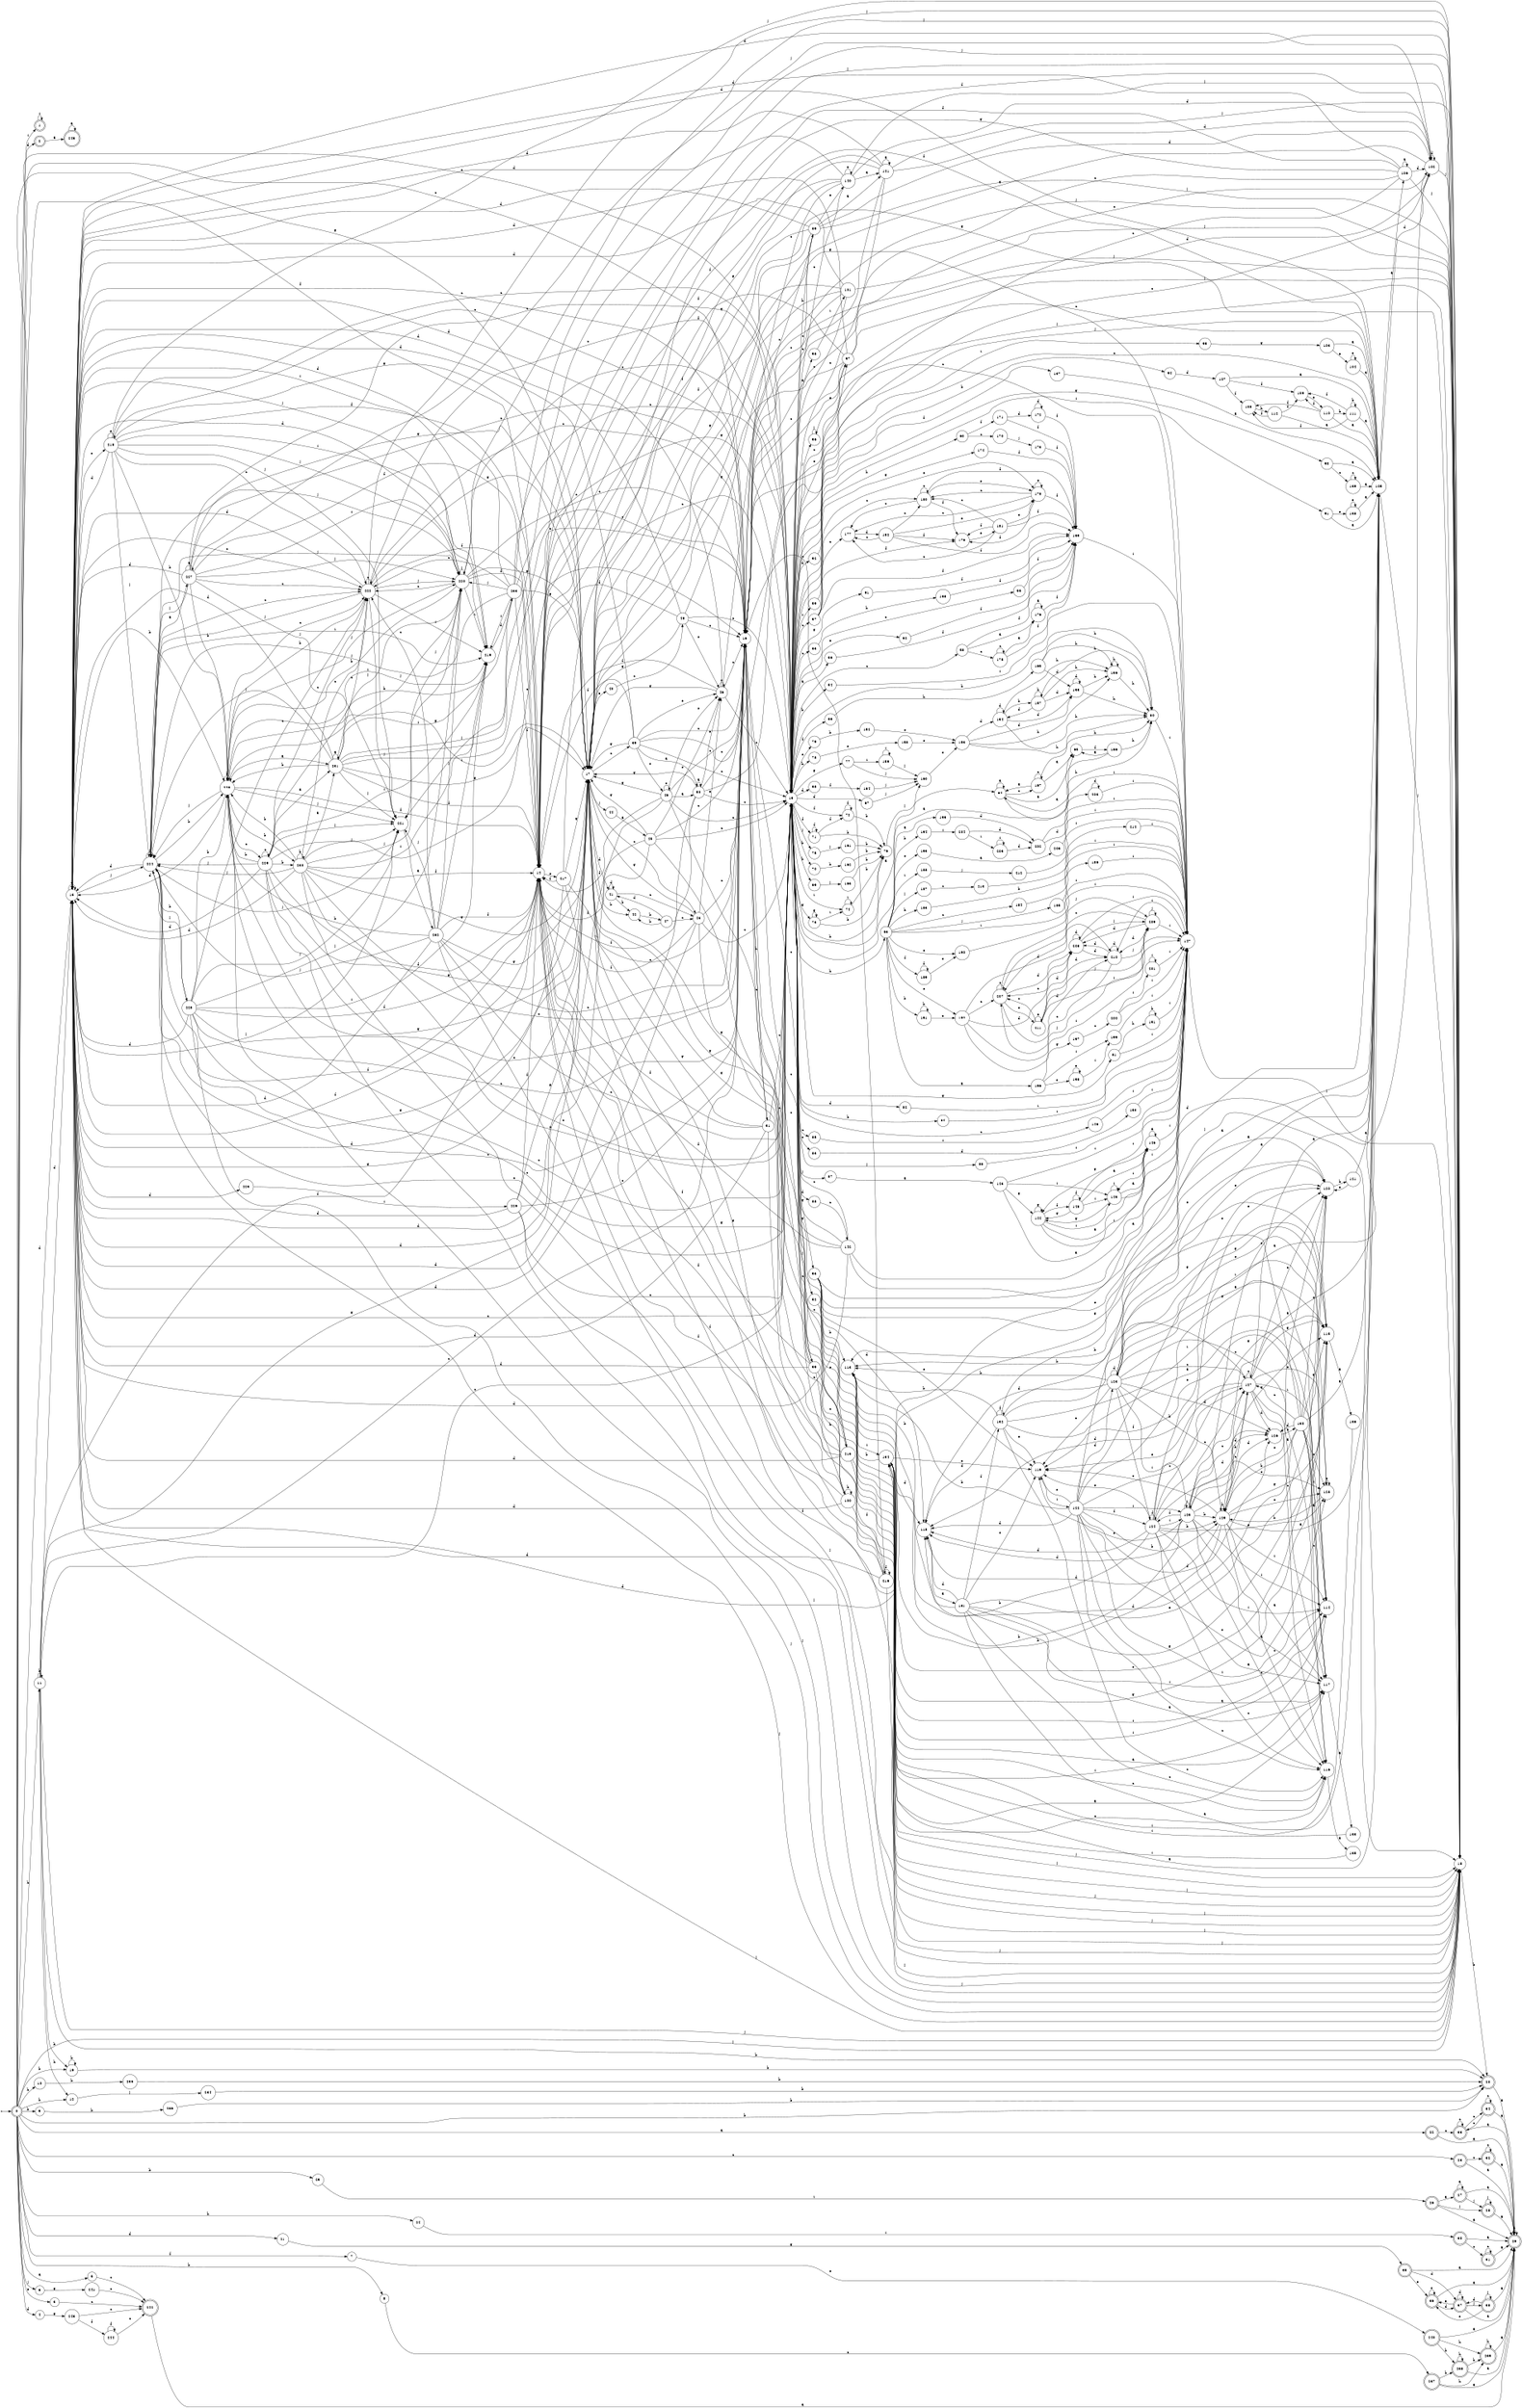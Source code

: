 digraph finite_state_machine {
rankdir=LR;
size="20,20";
node [shape = point]; "dummy0"
node [shape = doublecircle]; "0";"dummy0" -> "0";
node [shape = doublecircle]; "1";node [shape = doublecircle]; "2";node [shape = circle]; "3";
node [shape = circle]; "4";
node [shape = circle]; "5";
node [shape = circle]; "6";
node [shape = circle]; "7";
node [shape = circle]; "8";
node [shape = circle]; "9";
node [shape = circle]; "10";
node [shape = circle]; "11";
node [shape = circle]; "12";
node [shape = circle]; "13";
node [shape = circle]; "14";
node [shape = circle]; "15";
node [shape = circle]; "16";
node [shape = circle]; "17";
node [shape = circle]; "18";
node [shape = circle]; "19";
node [shape = doublecircle]; "20";node [shape = circle]; "21";
node [shape = doublecircle]; "22";node [shape = doublecircle]; "23";node [shape = circle]; "24";
node [shape = circle]; "25";
node [shape = doublecircle]; "26";node [shape = doublecircle]; "27";node [shape = doublecircle]; "28";node [shape = doublecircle]; "29";node [shape = doublecircle]; "30";node [shape = doublecircle]; "31";node [shape = doublecircle]; "32";node [shape = doublecircle]; "33";node [shape = doublecircle]; "34";node [shape = doublecircle]; "35";node [shape = doublecircle]; "36";node [shape = doublecircle]; "37";node [shape = doublecircle]; "38";node [shape = circle]; "39";
node [shape = circle]; "40";
node [shape = circle]; "41";
node [shape = circle]; "42";
node [shape = circle]; "43";
node [shape = circle]; "44";
node [shape = circle]; "45";
node [shape = circle]; "46";
node [shape = circle]; "47";
node [shape = circle]; "48";
node [shape = circle]; "49";
node [shape = circle]; "50";
node [shape = circle]; "51";
node [shape = circle]; "52";
node [shape = circle]; "53";
node [shape = circle]; "54";
node [shape = circle]; "55";
node [shape = circle]; "56";
node [shape = circle]; "57";
node [shape = circle]; "58";
node [shape = circle]; "59";
node [shape = circle]; "60";
node [shape = circle]; "61";
node [shape = circle]; "62";
node [shape = circle]; "63";
node [shape = circle]; "64";
node [shape = circle]; "65";
node [shape = circle]; "66";
node [shape = circle]; "67";
node [shape = circle]; "68";
node [shape = circle]; "69";
node [shape = circle]; "70";
node [shape = circle]; "71";
node [shape = circle]; "72";
node [shape = circle]; "73";
node [shape = circle]; "74";
node [shape = circle]; "75";
node [shape = circle]; "76";
node [shape = circle]; "77";
node [shape = circle]; "78";
node [shape = circle]; "79";
node [shape = circle]; "80";
node [shape = circle]; "81";
node [shape = circle]; "82";
node [shape = circle]; "83";
node [shape = circle]; "84";
node [shape = circle]; "85";
node [shape = circle]; "86";
node [shape = circle]; "87";
node [shape = circle]; "88";
node [shape = circle]; "89";
node [shape = circle]; "90";
node [shape = circle]; "91";
node [shape = circle]; "92";
node [shape = circle]; "93";
node [shape = circle]; "94";
node [shape = circle]; "95";
node [shape = circle]; "96";
node [shape = circle]; "97";
node [shape = circle]; "98";
node [shape = circle]; "99";
node [shape = circle]; "100";
node [shape = circle]; "101";
node [shape = circle]; "102";
node [shape = circle]; "103";
node [shape = circle]; "104";
node [shape = circle]; "105";
node [shape = circle]; "106";
node [shape = circle]; "107";
node [shape = circle]; "108";
node [shape = circle]; "109";
node [shape = circle]; "110";
node [shape = circle]; "111";
node [shape = circle]; "112";
node [shape = circle]; "113";
node [shape = circle]; "114";
node [shape = circle]; "115";
node [shape = circle]; "116";
node [shape = circle]; "117";
node [shape = circle]; "118";
node [shape = circle]; "119";
node [shape = circle]; "120";
node [shape = circle]; "121";
node [shape = circle]; "122";
node [shape = circle]; "123";
node [shape = circle]; "124";
node [shape = circle]; "125";
node [shape = circle]; "126";
node [shape = circle]; "127";
node [shape = circle]; "128";
node [shape = circle]; "129";
node [shape = circle]; "130";
node [shape = circle]; "131";
node [shape = circle]; "132";
node [shape = circle]; "133";
node [shape = circle]; "134";
node [shape = circle]; "135";
node [shape = circle]; "136";
node [shape = circle]; "137";
node [shape = circle]; "138";
node [shape = circle]; "139";
node [shape = circle]; "140";
node [shape = circle]; "141";
node [shape = circle]; "142";
node [shape = circle]; "143";
node [shape = circle]; "144";
node [shape = circle]; "145";
node [shape = circle]; "146";
node [shape = circle]; "147";
node [shape = circle]; "148";
node [shape = circle]; "149";
node [shape = circle]; "150";
node [shape = circle]; "151";
node [shape = circle]; "152";
node [shape = circle]; "153";
node [shape = circle]; "154";
node [shape = circle]; "155";
node [shape = circle]; "156";
node [shape = circle]; "157";
node [shape = circle]; "158";
node [shape = circle]; "159";
node [shape = circle]; "160";
node [shape = circle]; "161";
node [shape = circle]; "162";
node [shape = circle]; "163";
node [shape = circle]; "164";
node [shape = circle]; "165";
node [shape = circle]; "166";
node [shape = circle]; "167";
node [shape = circle]; "168";
node [shape = circle]; "169";
node [shape = circle]; "170";
node [shape = circle]; "171";
node [shape = circle]; "172";
node [shape = circle]; "173";
node [shape = circle]; "174";
node [shape = circle]; "175";
node [shape = circle]; "176";
node [shape = circle]; "177";
node [shape = circle]; "178";
node [shape = circle]; "179";
node [shape = circle]; "180";
node [shape = circle]; "181";
node [shape = circle]; "182";
node [shape = circle]; "183";
node [shape = circle]; "184";
node [shape = circle]; "185";
node [shape = circle]; "186";
node [shape = circle]; "187";
node [shape = circle]; "188";
node [shape = circle]; "189";
node [shape = circle]; "190";
node [shape = circle]; "191";
node [shape = circle]; "192";
node [shape = circle]; "193";
node [shape = circle]; "194";
node [shape = circle]; "195";
node [shape = circle]; "196";
node [shape = circle]; "197";
node [shape = circle]; "198";
node [shape = circle]; "199";
node [shape = circle]; "200";
node [shape = circle]; "201";
node [shape = circle]; "202";
node [shape = circle]; "203";
node [shape = circle]; "204";
node [shape = circle]; "205";
node [shape = circle]; "206";
node [shape = circle]; "207";
node [shape = circle]; "208";
node [shape = circle]; "209";
node [shape = circle]; "210";
node [shape = circle]; "211";
node [shape = circle]; "212";
node [shape = circle]; "213";
node [shape = circle]; "214";
node [shape = circle]; "215";
node [shape = circle]; "216";
node [shape = circle]; "217";
node [shape = circle]; "218";
node [shape = circle]; "219";
node [shape = circle]; "220";
node [shape = circle]; "221";
node [shape = circle]; "222";
node [shape = circle]; "223";
node [shape = circle]; "224";
node [shape = circle]; "225";
node [shape = circle]; "226";
node [shape = circle]; "227";
node [shape = circle]; "228";
node [shape = circle]; "229";
node [shape = circle]; "230";
node [shape = circle]; "231";
node [shape = circle]; "232";
node [shape = circle]; "233";
node [shape = circle]; "234";
node [shape = circle]; "235";
node [shape = circle]; "236";
node [shape = doublecircle]; "237";node [shape = doublecircle]; "238";node [shape = doublecircle]; "239";node [shape = doublecircle]; "240";node [shape = circle]; "241";
node [shape = doublecircle]; "242";node [shape = circle]; "243";
node [shape = circle]; "244";
node [shape = doublecircle]; "245";"0" -> "1" [label = "i"];
 "0" -> "2" [label = "d"];
 "0" -> "21" [label = "d"];
 "0" -> "4" [label = "d"];
 "0" -> "13" [label = "d"];
 "0" -> "3" [label = "e"];
 "0" -> "5" [label = "a"];
 "0" -> "22" [label = "a"];
 "0" -> "18" [label = "j"];
 "0" -> "6" [label = "j"];
 "0" -> "14" [label = "f"];
 "0" -> "7" [label = "f"];
 "0" -> "19" [label = "b"];
 "0" -> "20" [label = "b"];
 "0" -> "8" [label = "b"];
 "0" -> "9" [label = "b"];
 "0" -> "25" [label = "b"];
 "0" -> "24" [label = "h"];
 "0" -> "10" [label = "h"];
 "0" -> "11" [label = "h"];
 "0" -> "12" [label = "h"];
 "0" -> "16" [label = "c"];
 "0" -> "23" [label = "c"];
 "0" -> "15" [label = "c"];
 "0" -> "17" [label = "g"];
 "25" -> "26" [label = "i"];
 "26" -> "27" [label = "a"];
 "26" -> "29" [label = "a"];
 "26" -> "28" [label = "j"];
 "29" -> "29" [label = "a"];
 "28" -> "28" [label = "j"];
 "28" -> "29" [label = "a"];
 "27" -> "27" [label = "a"];
 "27" -> "29" [label = "a"];
 "27" -> "28" [label = "j"];
 "24" -> "30" [label = "i"];
 "30" -> "31" [label = "c"];
 "30" -> "29" [label = "a"];
 "31" -> "31" [label = "c"];
 "31" -> "29" [label = "a"];
 "23" -> "32" [label = "c"];
 "23" -> "29" [label = "a"];
 "32" -> "32" [label = "c"];
 "32" -> "29" [label = "a"];
 "22" -> "33" [label = "c"];
 "22" -> "29" [label = "a"];
 "33" -> "33" [label = "c"];
 "33" -> "34" [label = "c"];
 "33" -> "29" [label = "a"];
 "34" -> "33" [label = "c"];
 "34" -> "34" [label = "c"];
 "34" -> "29" [label = "a"];
 "21" -> "35" [label = "g"];
 "35" -> "36" [label = "e"];
 "35" -> "37" [label = "d"];
 "35" -> "29" [label = "a"];
 "37" -> "37" [label = "d"];
 "37" -> "38" [label = "j"];
 "37" -> "36" [label = "e"];
 "37" -> "29" [label = "a"];
 "38" -> "38" [label = "j"];
 "38" -> "37" [label = "d"];
 "38" -> "36" [label = "e"];
 "38" -> "29" [label = "a"];
 "36" -> "36" [label = "e"];
 "36" -> "37" [label = "d"];
 "36" -> "29" [label = "a"];
 "20" -> "29" [label = "a"];
 "19" -> "19" [label = "b"];
 "19" -> "20" [label = "b"];
 "18" -> "20" [label = "b"];
 "17" -> "43" [label = "c"];
 "17" -> "39" [label = "c"];
 "17" -> "40" [label = "e"];
 "17" -> "41" [label = "d"];
 "17" -> "42" [label = "b"];
 "17" -> "44" [label = "j"];
 "44" -> "45" [label = "a"];
 "45" -> "17" [label = "g"];
 "45" -> "46" [label = "e"];
 "45" -> "13" [label = "d"];
 "45" -> "14" [label = "f"];
 "45" -> "16" [label = "c"];
 "45" -> "15" [label = "c"];
 "45" -> "18" [label = "j"];
 "46" -> "46" [label = "e"];
 "46" -> "17" [label = "g"];
 "46" -> "13" [label = "d"];
 "46" -> "14" [label = "f"];
 "46" -> "16" [label = "c"];
 "46" -> "15" [label = "c"];
 "46" -> "18" [label = "j"];
 "43" -> "17" [label = "g"];
 "43" -> "46" [label = "e"];
 "43" -> "13" [label = "d"];
 "43" -> "14" [label = "f"];
 "43" -> "16" [label = "c"];
 "43" -> "15" [label = "c"];
 "43" -> "18" [label = "j"];
 "42" -> "47" [label = "b"];
 "47" -> "42" [label = "b"];
 "47" -> "41" [label = "d"];
 "47" -> "43" [label = "c"];
 "41" -> "41" [label = "d"];
 "41" -> "42" [label = "b"];
 "41" -> "43" [label = "c"];
 "40" -> "48" [label = "c"];
 "48" -> "17" [label = "g"];
 "48" -> "46" [label = "e"];
 "48" -> "13" [label = "d"];
 "48" -> "14" [label = "f"];
 "48" -> "16" [label = "c"];
 "48" -> "15" [label = "c"];
 "48" -> "18" [label = "j"];
 "39" -> "49" [label = "e"];
 "39" -> "46" [label = "e"];
 "39" -> "50" [label = "a"];
 "39" -> "17" [label = "g"];
 "39" -> "13" [label = "d"];
 "39" -> "14" [label = "f"];
 "39" -> "16" [label = "c"];
 "39" -> "15" [label = "c"];
 "39" -> "18" [label = "j"];
 "50" -> "50" [label = "a"];
 "50" -> "17" [label = "g"];
 "50" -> "46" [label = "e"];
 "50" -> "13" [label = "d"];
 "50" -> "14" [label = "f"];
 "50" -> "16" [label = "c"];
 "50" -> "15" [label = "c"];
 "50" -> "18" [label = "j"];
 "49" -> "49" [label = "e"];
 "49" -> "46" [label = "e"];
 "49" -> "50" [label = "a"];
 "49" -> "17" [label = "g"];
 "49" -> "13" [label = "d"];
 "49" -> "14" [label = "f"];
 "49" -> "16" [label = "c"];
 "49" -> "15" [label = "c"];
 "49" -> "18" [label = "j"];
 "16" -> "51" [label = "h"];
 "51" -> "16" [label = "c"];
 "51" -> "15" [label = "c"];
 "51" -> "13" [label = "d"];
 "51" -> "14" [label = "f"];
 "51" -> "17" [label = "g"];
 "51" -> "18" [label = "j"];
 "15" -> "81" [label = "g"];
 "15" -> "61" [label = "g"];
 "15" -> "52" [label = "g"];
 "15" -> "93" [label = "g"];
 "15" -> "73" [label = "g"];
 "15" -> "90" [label = "g"];
 "15" -> "77" [label = "g"];
 "15" -> "80" [label = "h"];
 "15" -> "84" [label = "h"];
 "15" -> "69" [label = "h"];
 "15" -> "53" [label = "h"];
 "15" -> "89" [label = "h"];
 "15" -> "60" [label = "h"];
 "15" -> "78" [label = "h"];
 "15" -> "70" [label = "b"];
 "15" -> "76" [label = "b"];
 "15" -> "54" [label = "b"];
 "15" -> "94" [label = "b"];
 "15" -> "85" [label = "c"];
 "15" -> "55" [label = "c"];
 "15" -> "57" [label = "c"];
 "15" -> "58" [label = "c"];
 "15" -> "63" [label = "c"];
 "15" -> "56" [label = "a"];
 "15" -> "65" [label = "a"];
 "15" -> "98" [label = "a"];
 "15" -> "64" [label = "a"];
 "15" -> "91" [label = "i"];
 "15" -> "74" [label = "i"];
 "15" -> "59" [label = "i"];
 "15" -> "95" [label = "i"];
 "15" -> "97" [label = "e"];
 "15" -> "83" [label = "e"];
 "15" -> "62" [label = "e"];
 "15" -> "79" [label = "e"];
 "15" -> "72" [label = "f"];
 "15" -> "66" [label = "f"];
 "15" -> "71" [label = "f"];
 "15" -> "82" [label = "d"];
 "15" -> "67" [label = "d"];
 "15" -> "68" [label = "d"];
 "15" -> "88" [label = "d"];
 "15" -> "92" [label = "d"];
 "15" -> "96" [label = "j"];
 "15" -> "99" [label = "j"];
 "15" -> "86" [label = "j"];
 "15" -> "87" [label = "j"];
 "15" -> "75" [label = "j"];
 "99" -> "100" [label = "h"];
 "99" -> "16" [label = "c"];
 "99" -> "15" [label = "c"];
 "99" -> "13" [label = "d"];
 "99" -> "14" [label = "f"];
 "99" -> "17" [label = "g"];
 "99" -> "18" [label = "j"];
 "100" -> "100" [label = "h"];
 "100" -> "16" [label = "c"];
 "100" -> "15" [label = "c"];
 "100" -> "13" [label = "d"];
 "100" -> "14" [label = "f"];
 "100" -> "17" [label = "g"];
 "100" -> "18" [label = "j"];
 "98" -> "101" [label = "i"];
 "101" -> "16" [label = "c"];
 "101" -> "15" [label = "c"];
 "101" -> "13" [label = "d"];
 "101" -> "14" [label = "f"];
 "101" -> "17" [label = "g"];
 "101" -> "18" [label = "j"];
 "97" -> "13" [label = "d"];
 "97" -> "102" [label = "d"];
 "97" -> "16" [label = "c"];
 "97" -> "15" [label = "c"];
 "97" -> "14" [label = "f"];
 "97" -> "17" [label = "g"];
 "97" -> "18" [label = "j"];
 "102" -> "13" [label = "d"];
 "102" -> "102" [label = "d"];
 "102" -> "16" [label = "c"];
 "102" -> "15" [label = "c"];
 "102" -> "14" [label = "f"];
 "102" -> "17" [label = "g"];
 "102" -> "18" [label = "j"];
 "96" -> "96" [label = "j"];
 "96" -> "97" [label = "e"];
 "95" -> "103" [label = "g"];
 "103" -> "104" [label = "e"];
 "103" -> "105" [label = "a"];
 "105" -> "106" [label = "a"];
 "105" -> "13" [label = "d"];
 "105" -> "102" [label = "d"];
 "105" -> "16" [label = "c"];
 "105" -> "15" [label = "c"];
 "105" -> "14" [label = "f"];
 "105" -> "17" [label = "g"];
 "105" -> "18" [label = "j"];
 "106" -> "106" [label = "a"];
 "106" -> "13" [label = "d"];
 "106" -> "102" [label = "d"];
 "106" -> "16" [label = "c"];
 "106" -> "15" [label = "c"];
 "106" -> "14" [label = "f"];
 "106" -> "17" [label = "g"];
 "106" -> "18" [label = "j"];
 "104" -> "104" [label = "e"];
 "104" -> "105" [label = "a"];
 "94" -> "107" [label = "d"];
 "107" -> "108" [label = "f"];
 "107" -> "109" [label = "f"];
 "107" -> "105" [label = "a"];
 "109" -> "110" [label = "e"];
 "110" -> "108" [label = "f"];
 "110" -> "109" [label = "f"];
 "110" -> "111" [label = "b"];
 "110" -> "105" [label = "a"];
 "111" -> "111" [label = "b"];
 "111" -> "108" [label = "f"];
 "111" -> "109" [label = "f"];
 "111" -> "105" [label = "a"];
 "108" -> "112" [label = "h"];
 "112" -> "108" [label = "f"];
 "112" -> "109" [label = "f"];
 "112" -> "105" [label = "a"];
 "93" -> "113" [label = "b"];
 "93" -> "114" [label = "i"];
 "93" -> "115" [label = "g"];
 "93" -> "116" [label = "c"];
 "93" -> "105" [label = "a"];
 "93" -> "117" [label = "a"];
 "93" -> "118" [label = "d"];
 "93" -> "120" [label = "e"];
 "93" -> "119" [label = "e"];
 "120" -> "121" [label = "b"];
 "121" -> "120" [label = "e"];
 "121" -> "105" [label = "a"];
 "119" -> "122" [label = "i"];
 "122" -> "128" [label = "e"];
 "122" -> "120" [label = "e"];
 "122" -> "119" [label = "e"];
 "122" -> "118" [label = "d"];
 "122" -> "123" [label = "d"];
 "122" -> "126" [label = "d"];
 "122" -> "124" [label = "f"];
 "122" -> "114" [label = "i"];
 "122" -> "125" [label = "i"];
 "122" -> "116" [label = "c"];
 "122" -> "127" [label = "c"];
 "122" -> "129" [label = "b"];
 "122" -> "113" [label = "b"];
 "122" -> "115" [label = "g"];
 "122" -> "105" [label = "a"];
 "122" -> "117" [label = "a"];
 "129" -> "129" [label = "b"];
 "129" -> "113" [label = "b"];
 "129" -> "128" [label = "e"];
 "129" -> "120" [label = "e"];
 "129" -> "119" [label = "e"];
 "129" -> "118" [label = "d"];
 "129" -> "126" [label = "d"];
 "129" -> "116" [label = "c"];
 "129" -> "127" [label = "c"];
 "129" -> "114" [label = "i"];
 "129" -> "115" [label = "g"];
 "129" -> "105" [label = "a"];
 "129" -> "117" [label = "a"];
 "128" -> "128" [label = "e"];
 "128" -> "129" [label = "b"];
 "127" -> "116" [label = "c"];
 "127" -> "127" [label = "c"];
 "127" -> "118" [label = "d"];
 "127" -> "126" [label = "d"];
 "127" -> "128" [label = "e"];
 "127" -> "120" [label = "e"];
 "127" -> "119" [label = "e"];
 "127" -> "129" [label = "b"];
 "127" -> "113" [label = "b"];
 "127" -> "114" [label = "i"];
 "127" -> "115" [label = "g"];
 "127" -> "105" [label = "a"];
 "127" -> "117" [label = "a"];
 "126" -> "130" [label = "e"];
 "130" -> "118" [label = "d"];
 "130" -> "126" [label = "d"];
 "130" -> "116" [label = "c"];
 "130" -> "127" [label = "c"];
 "130" -> "128" [label = "e"];
 "130" -> "120" [label = "e"];
 "130" -> "119" [label = "e"];
 "130" -> "129" [label = "b"];
 "130" -> "113" [label = "b"];
 "130" -> "114" [label = "i"];
 "130" -> "115" [label = "g"];
 "130" -> "105" [label = "a"];
 "130" -> "117" [label = "a"];
 "125" -> "114" [label = "i"];
 "125" -> "125" [label = "i"];
 "125" -> "124" [label = "f"];
 "125" -> "128" [label = "e"];
 "125" -> "120" [label = "e"];
 "125" -> "119" [label = "e"];
 "125" -> "118" [label = "d"];
 "125" -> "126" [label = "d"];
 "125" -> "116" [label = "c"];
 "125" -> "127" [label = "c"];
 "125" -> "129" [label = "b"];
 "125" -> "113" [label = "b"];
 "125" -> "115" [label = "g"];
 "125" -> "105" [label = "a"];
 "125" -> "117" [label = "a"];
 "124" -> "124" [label = "f"];
 "124" -> "114" [label = "i"];
 "124" -> "125" [label = "i"];
 "124" -> "128" [label = "e"];
 "124" -> "120" [label = "e"];
 "124" -> "119" [label = "e"];
 "124" -> "118" [label = "d"];
 "124" -> "126" [label = "d"];
 "124" -> "116" [label = "c"];
 "124" -> "127" [label = "c"];
 "124" -> "129" [label = "b"];
 "124" -> "113" [label = "b"];
 "124" -> "115" [label = "g"];
 "124" -> "105" [label = "a"];
 "124" -> "117" [label = "a"];
 "123" -> "118" [label = "d"];
 "123" -> "123" [label = "d"];
 "123" -> "126" [label = "d"];
 "123" -> "128" [label = "e"];
 "123" -> "120" [label = "e"];
 "123" -> "119" [label = "e"];
 "123" -> "124" [label = "f"];
 "123" -> "114" [label = "i"];
 "123" -> "125" [label = "i"];
 "123" -> "116" [label = "c"];
 "123" -> "127" [label = "c"];
 "123" -> "129" [label = "b"];
 "123" -> "113" [label = "b"];
 "123" -> "115" [label = "g"];
 "123" -> "105" [label = "a"];
 "123" -> "117" [label = "a"];
 "118" -> "131" [label = "a"];
 "131" -> "118" [label = "d"];
 "131" -> "132" [label = "f"];
 "131" -> "113" [label = "b"];
 "131" -> "114" [label = "i"];
 "131" -> "115" [label = "g"];
 "131" -> "116" [label = "c"];
 "131" -> "105" [label = "a"];
 "131" -> "117" [label = "a"];
 "131" -> "120" [label = "e"];
 "131" -> "119" [label = "e"];
 "132" -> "132" [label = "f"];
 "132" -> "118" [label = "d"];
 "132" -> "113" [label = "b"];
 "132" -> "114" [label = "i"];
 "132" -> "115" [label = "g"];
 "132" -> "116" [label = "c"];
 "132" -> "105" [label = "a"];
 "132" -> "117" [label = "a"];
 "132" -> "120" [label = "e"];
 "132" -> "119" [label = "e"];
 "117" -> "133" [label = "a"];
 "133" -> "134" [label = "i"];
 "134" -> "113" [label = "b"];
 "134" -> "114" [label = "i"];
 "134" -> "115" [label = "g"];
 "134" -> "116" [label = "c"];
 "134" -> "105" [label = "a"];
 "134" -> "117" [label = "a"];
 "134" -> "118" [label = "d"];
 "134" -> "120" [label = "e"];
 "134" -> "119" [label = "e"];
 "116" -> "135" [label = "a"];
 "135" -> "134" [label = "i"];
 "115" -> "136" [label = "a"];
 "136" -> "134" [label = "i"];
 "114" -> "134" [label = "i"];
 "113" -> "134" [label = "i"];
 "92" -> "137" [label = "f"];
 "137" -> "105" [label = "a"];
 "91" -> "138" [label = "e"];
 "91" -> "105" [label = "a"];
 "138" -> "138" [label = "e"];
 "138" -> "105" [label = "a"];
 "90" -> "139" [label = "c"];
 "90" -> "105" [label = "a"];
 "139" -> "139" [label = "c"];
 "139" -> "105" [label = "a"];
 "89" -> "140" [label = "e"];
 "89" -> "141" [label = "a"];
 "89" -> "13" [label = "d"];
 "89" -> "102" [label = "d"];
 "89" -> "16" [label = "c"];
 "89" -> "15" [label = "c"];
 "89" -> "14" [label = "f"];
 "89" -> "17" [label = "g"];
 "89" -> "18" [label = "j"];
 "141" -> "141" [label = "a"];
 "141" -> "13" [label = "d"];
 "141" -> "102" [label = "d"];
 "141" -> "16" [label = "c"];
 "141" -> "15" [label = "c"];
 "141" -> "14" [label = "f"];
 "141" -> "17" [label = "g"];
 "141" -> "18" [label = "j"];
 "140" -> "140" [label = "e"];
 "140" -> "141" [label = "a"];
 "140" -> "13" [label = "d"];
 "140" -> "102" [label = "d"];
 "140" -> "16" [label = "c"];
 "140" -> "15" [label = "c"];
 "140" -> "14" [label = "f"];
 "140" -> "17" [label = "g"];
 "140" -> "18" [label = "j"];
 "88" -> "142" [label = "c"];
 "142" -> "13" [label = "d"];
 "142" -> "102" [label = "d"];
 "142" -> "16" [label = "c"];
 "142" -> "15" [label = "c"];
 "142" -> "14" [label = "f"];
 "142" -> "17" [label = "g"];
 "142" -> "18" [label = "j"];
 "87" -> "143" [label = "a"];
 "143" -> "144" [label = "g"];
 "143" -> "145" [label = "i"];
 "143" -> "147" [label = "i"];
 "143" -> "146" [label = "a"];
 "147" -> "16" [label = "c"];
 "147" -> "15" [label = "c"];
 "147" -> "13" [label = "d"];
 "147" -> "14" [label = "f"];
 "147" -> "17" [label = "g"];
 "147" -> "18" [label = "j"];
 "146" -> "146" [label = "a"];
 "146" -> "144" [label = "g"];
 "146" -> "145" [label = "i"];
 "146" -> "147" [label = "i"];
 "145" -> "145" [label = "i"];
 "145" -> "147" [label = "i"];
 "145" -> "144" [label = "g"];
 "145" -> "146" [label = "a"];
 "144" -> "144" [label = "g"];
 "144" -> "148" [label = "f"];
 "144" -> "145" [label = "i"];
 "144" -> "147" [label = "i"];
 "144" -> "146" [label = "a"];
 "148" -> "148" [label = "f"];
 "148" -> "144" [label = "g"];
 "148" -> "145" [label = "i"];
 "148" -> "147" [label = "i"];
 "148" -> "146" [label = "a"];
 "86" -> "147" [label = "i"];
 "85" -> "149" [label = "i"];
 "149" -> "147" [label = "i"];
 "84" -> "147" [label = "i"];
 "83" -> "150" [label = "d"];
 "150" -> "147" [label = "i"];
 "82" -> "147" [label = "i"];
 "81" -> "151" [label = "h"];
 "81" -> "147" [label = "i"];
 "151" -> "151" [label = "h"];
 "151" -> "147" [label = "i"];
 "80" -> "147" [label = "i"];
 "79" -> "152" [label = "b"];
 "152" -> "153" [label = "e"];
 "153" -> "154" [label = "d"];
 "153" -> "155" [label = "d"];
 "153" -> "80" [label = "h"];
 "153" -> "156" [label = "h"];
 "156" -> "80" [label = "h"];
 "156" -> "156" [label = "h"];
 "155" -> "155" [label = "d"];
 "155" -> "80" [label = "h"];
 "155" -> "156" [label = "h"];
 "154" -> "154" [label = "d"];
 "154" -> "155" [label = "d"];
 "154" -> "80" [label = "h"];
 "154" -> "156" [label = "h"];
 "154" -> "157" [label = "h"];
 "157" -> "80" [label = "h"];
 "157" -> "156" [label = "h"];
 "157" -> "157" [label = "h"];
 "157" -> "154" [label = "d"];
 "157" -> "155" [label = "d"];
 "78" -> "158" [label = "e"];
 "158" -> "153" [label = "e"];
 "77" -> "159" [label = "i"];
 "77" -> "160" [label = "j"];
 "160" -> "153" [label = "e"];
 "159" -> "159" [label = "i"];
 "159" -> "160" [label = "j"];
 "76" -> "160" [label = "j"];
 "75" -> "161" [label = "j"];
 "161" -> "76" [label = "b"];
 "74" -> "74" [label = "i"];
 "74" -> "76" [label = "b"];
 "73" -> "73" [label = "g"];
 "73" -> "74" [label = "i"];
 "73" -> "76" [label = "b"];
 "72" -> "72" [label = "f"];
 "72" -> "76" [label = "b"];
 "71" -> "72" [label = "f"];
 "71" -> "71" [label = "f"];
 "71" -> "76" [label = "b"];
 "70" -> "162" [label = "b"];
 "162" -> "76" [label = "b"];
 "69" -> "163" [label = "j"];
 "163" -> "76" [label = "b"];
 "68" -> "164" [label = "f"];
 "164" -> "160" [label = "j"];
 "67" -> "160" [label = "j"];
 "66" -> "165" [label = "h"];
 "165" -> "155" [label = "d"];
 "165" -> "80" [label = "h"];
 "165" -> "156" [label = "h"];
 "65" -> "166" [label = "f"];
 "166" -> "64" [label = "a"];
 "166" -> "65" [label = "a"];
 "166" -> "80" [label = "h"];
 "64" -> "64" [label = "a"];
 "64" -> "65" [label = "a"];
 "64" -> "167" [label = "c"];
 "64" -> "80" [label = "h"];
 "167" -> "167" [label = "c"];
 "167" -> "64" [label = "a"];
 "167" -> "65" [label = "a"];
 "167" -> "80" [label = "h"];
 "63" -> "168" [label = "h"];
 "168" -> "169" [label = "f"];
 "169" -> "147" [label = "i"];
 "62" -> "169" [label = "f"];
 "61" -> "169" [label = "f"];
 "60" -> "170" [label = "c"];
 "60" -> "171" [label = "f"];
 "171" -> "172" [label = "d"];
 "171" -> "169" [label = "f"];
 "172" -> "172" [label = "d"];
 "172" -> "169" [label = "f"];
 "170" -> "173" [label = "j"];
 "173" -> "169" [label = "f"];
 "59" -> "174" [label = "g"];
 "174" -> "169" [label = "f"];
 "58" -> "175" [label = "c"];
 "58" -> "176" [label = "a"];
 "58" -> "169" [label = "f"];
 "176" -> "176" [label = "a"];
 "176" -> "169" [label = "f"];
 "175" -> "175" [label = "c"];
 "175" -> "176" [label = "a"];
 "175" -> "169" [label = "f"];
 "57" -> "177" [label = "c"];
 "57" -> "180" [label = "c"];
 "57" -> "178" [label = "e"];
 "57" -> "169" [label = "f"];
 "57" -> "179" [label = "f"];
 "180" -> "177" [label = "c"];
 "180" -> "180" [label = "c"];
 "180" -> "178" [label = "e"];
 "180" -> "169" [label = "f"];
 "180" -> "179" [label = "f"];
 "179" -> "181" [label = "e"];
 "181" -> "169" [label = "f"];
 "181" -> "179" [label = "f"];
 "181" -> "177" [label = "c"];
 "181" -> "180" [label = "c"];
 "181" -> "178" [label = "e"];
 "178" -> "178" [label = "e"];
 "178" -> "177" [label = "c"];
 "178" -> "180" [label = "c"];
 "178" -> "169" [label = "f"];
 "178" -> "179" [label = "f"];
 "177" -> "182" [label = "d"];
 "182" -> "177" [label = "c"];
 "182" -> "180" [label = "c"];
 "182" -> "178" [label = "e"];
 "182" -> "169" [label = "f"];
 "182" -> "179" [label = "f"];
 "56" -> "169" [label = "f"];
 "55" -> "169" [label = "f"];
 "54" -> "147" [label = "i"];
 "53" -> "183" [label = "h"];
 "53" -> "184" [label = "c"];
 "53" -> "185" [label = "j"];
 "53" -> "187" [label = "j"];
 "53" -> "186" [label = "i"];
 "53" -> "188" [label = "i"];
 "53" -> "189" [label = "f"];
 "53" -> "192" [label = "e"];
 "53" -> "193" [label = "e"];
 "53" -> "190" [label = "e"];
 "53" -> "194" [label = "b"];
 "53" -> "191" [label = "b"];
 "53" -> "195" [label = "a"];
 "53" -> "196" [label = "a"];
 "196" -> "197" [label = "g"];
 "196" -> "198" [label = "e"];
 "196" -> "199" [label = "i"];
 "199" -> "147" [label = "i"];
 "198" -> "198" [label = "e"];
 "198" -> "199" [label = "i"];
 "197" -> "200" [label = "c"];
 "200" -> "201" [label = "i"];
 "200" -> "147" [label = "i"];
 "201" -> "201" [label = "i"];
 "201" -> "147" [label = "i"];
 "195" -> "202" [label = "d"];
 "202" -> "203" [label = "d"];
 "202" -> "147" [label = "i"];
 "203" -> "203" [label = "d"];
 "203" -> "147" [label = "i"];
 "194" -> "204" [label = "i"];
 "204" -> "205" [label = "i"];
 "204" -> "202" [label = "d"];
 "205" -> "205" [label = "i"];
 "205" -> "202" [label = "d"];
 "193" -> "206" [label = "a"];
 "206" -> "147" [label = "i"];
 "192" -> "207" [label = "c"];
 "192" -> "208" [label = "d"];
 "192" -> "210" [label = "d"];
 "192" -> "209" [label = "j"];
 "192" -> "147" [label = "i"];
 "210" -> "208" [label = "d"];
 "210" -> "210" [label = "d"];
 "210" -> "207" [label = "c"];
 "210" -> "209" [label = "j"];
 "210" -> "147" [label = "i"];
 "209" -> "209" [label = "j"];
 "209" -> "207" [label = "c"];
 "209" -> "208" [label = "d"];
 "209" -> "210" [label = "d"];
 "209" -> "147" [label = "i"];
 "208" -> "208" [label = "d"];
 "208" -> "210" [label = "d"];
 "208" -> "207" [label = "c"];
 "208" -> "209" [label = "j"];
 "208" -> "147" [label = "i"];
 "207" -> "207" [label = "c"];
 "207" -> "211" [label = "e"];
 "207" -> "208" [label = "d"];
 "207" -> "210" [label = "d"];
 "207" -> "209" [label = "j"];
 "207" -> "147" [label = "i"];
 "211" -> "211" [label = "e"];
 "211" -> "207" [label = "c"];
 "211" -> "208" [label = "d"];
 "211" -> "210" [label = "d"];
 "211" -> "209" [label = "j"];
 "211" -> "147" [label = "i"];
 "191" -> "191" [label = "b"];
 "191" -> "192" [label = "e"];
 "190" -> "147" [label = "i"];
 "189" -> "189" [label = "f"];
 "189" -> "190" [label = "e"];
 "188" -> "212" [label = "j"];
 "212" -> "147" [label = "i"];
 "187" -> "213" [label = "c"];
 "213" -> "147" [label = "i"];
 "186" -> "147" [label = "i"];
 "185" -> "147" [label = "i"];
 "184" -> "147" [label = "i"];
 "183" -> "214" [label = "b"];
 "214" -> "147" [label = "i"];
 "52" -> "215" [label = "e"];
 "215" -> "216" [label = "f"];
 "215" -> "14" [label = "f"];
 "215" -> "16" [label = "c"];
 "215" -> "15" [label = "c"];
 "215" -> "13" [label = "d"];
 "215" -> "17" [label = "g"];
 "215" -> "18" [label = "j"];
 "216" -> "216" [label = "f"];
 "216" -> "14" [label = "f"];
 "216" -> "16" [label = "c"];
 "216" -> "15" [label = "c"];
 "216" -> "13" [label = "d"];
 "216" -> "17" [label = "g"];
 "216" -> "18" [label = "j"];
 "14" -> "217" [label = "e"];
 "217" -> "14" [label = "f"];
 "217" -> "13" [label = "d"];
 "217" -> "16" [label = "c"];
 "217" -> "15" [label = "c"];
 "217" -> "17" [label = "g"];
 "217" -> "18" [label = "j"];
 "13" -> "225" [label = "d"];
 "13" -> "13" [label = "d"];
 "13" -> "218" [label = "e"];
 "13" -> "219" [label = "i"];
 "13" -> "224" [label = "j"];
 "13" -> "18" [label = "j"];
 "13" -> "220" [label = "j"];
 "13" -> "221" [label = "j"];
 "13" -> "16" [label = "c"];
 "13" -> "222" [label = "c"];
 "13" -> "15" [label = "c"];
 "13" -> "223" [label = "b"];
 "13" -> "14" [label = "f"];
 "13" -> "17" [label = "g"];
 "225" -> "226" [label = "i"];
 "226" -> "13" [label = "d"];
 "226" -> "14" [label = "f"];
 "226" -> "16" [label = "c"];
 "226" -> "15" [label = "c"];
 "226" -> "17" [label = "g"];
 "226" -> "18" [label = "j"];
 "224" -> "224" [label = "j"];
 "224" -> "18" [label = "j"];
 "224" -> "220" [label = "j"];
 "224" -> "221" [label = "j"];
 "224" -> "227" [label = "a"];
 "224" -> "228" [label = "b"];
 "224" -> "223" [label = "b"];
 "224" -> "219" [label = "i"];
 "224" -> "16" [label = "c"];
 "224" -> "222" [label = "c"];
 "224" -> "15" [label = "c"];
 "224" -> "13" [label = "d"];
 "224" -> "14" [label = "f"];
 "224" -> "17" [label = "g"];
 "228" -> "224" [label = "j"];
 "228" -> "18" [label = "j"];
 "228" -> "220" [label = "j"];
 "228" -> "221" [label = "j"];
 "228" -> "219" [label = "i"];
 "228" -> "16" [label = "c"];
 "228" -> "222" [label = "c"];
 "228" -> "15" [label = "c"];
 "228" -> "223" [label = "b"];
 "228" -> "13" [label = "d"];
 "228" -> "14" [label = "f"];
 "228" -> "17" [label = "g"];
 "227" -> "227" [label = "a"];
 "227" -> "224" [label = "j"];
 "227" -> "18" [label = "j"];
 "227" -> "220" [label = "j"];
 "227" -> "221" [label = "j"];
 "227" -> "219" [label = "i"];
 "227" -> "16" [label = "c"];
 "227" -> "222" [label = "c"];
 "227" -> "15" [label = "c"];
 "227" -> "223" [label = "b"];
 "227" -> "13" [label = "d"];
 "227" -> "14" [label = "f"];
 "227" -> "17" [label = "g"];
 "223" -> "230" [label = "b"];
 "223" -> "223" [label = "b"];
 "223" -> "16" [label = "c"];
 "223" -> "229" [label = "c"];
 "223" -> "222" [label = "c"];
 "223" -> "15" [label = "c"];
 "223" -> "231" [label = "a"];
 "223" -> "219" [label = "i"];
 "223" -> "224" [label = "j"];
 "223" -> "18" [label = "j"];
 "223" -> "220" [label = "j"];
 "223" -> "221" [label = "j"];
 "223" -> "13" [label = "d"];
 "223" -> "14" [label = "f"];
 "223" -> "17" [label = "g"];
 "231" -> "231" [label = "a"];
 "231" -> "223" [label = "b"];
 "231" -> "219" [label = "i"];
 "231" -> "224" [label = "j"];
 "231" -> "18" [label = "j"];
 "231" -> "220" [label = "j"];
 "231" -> "221" [label = "j"];
 "231" -> "16" [label = "c"];
 "231" -> "222" [label = "c"];
 "231" -> "15" [label = "c"];
 "231" -> "13" [label = "d"];
 "231" -> "14" [label = "f"];
 "231" -> "17" [label = "g"];
 "230" -> "230" [label = "b"];
 "230" -> "223" [label = "b"];
 "230" -> "231" [label = "a"];
 "230" -> "219" [label = "i"];
 "230" -> "224" [label = "j"];
 "230" -> "18" [label = "j"];
 "230" -> "220" [label = "j"];
 "230" -> "221" [label = "j"];
 "230" -> "16" [label = "c"];
 "230" -> "222" [label = "c"];
 "230" -> "15" [label = "c"];
 "230" -> "13" [label = "d"];
 "230" -> "14" [label = "f"];
 "230" -> "17" [label = "g"];
 "229" -> "16" [label = "c"];
 "229" -> "229" [label = "c"];
 "229" -> "222" [label = "c"];
 "229" -> "15" [label = "c"];
 "229" -> "230" [label = "b"];
 "229" -> "223" [label = "b"];
 "229" -> "231" [label = "a"];
 "229" -> "219" [label = "i"];
 "229" -> "224" [label = "j"];
 "229" -> "18" [label = "j"];
 "229" -> "220" [label = "j"];
 "229" -> "221" [label = "j"];
 "229" -> "13" [label = "d"];
 "229" -> "14" [label = "f"];
 "229" -> "17" [label = "g"];
 "222" -> "16" [label = "c"];
 "222" -> "222" [label = "c"];
 "222" -> "15" [label = "c"];
 "222" -> "219" [label = "i"];
 "222" -> "224" [label = "j"];
 "222" -> "18" [label = "j"];
 "222" -> "220" [label = "j"];
 "222" -> "221" [label = "j"];
 "222" -> "223" [label = "b"];
 "222" -> "13" [label = "d"];
 "222" -> "14" [label = "f"];
 "222" -> "17" [label = "g"];
 "221" -> "232" [label = "a"];
 "232" -> "224" [label = "j"];
 "232" -> "18" [label = "j"];
 "232" -> "220" [label = "j"];
 "232" -> "221" [label = "j"];
 "232" -> "219" [label = "i"];
 "232" -> "16" [label = "c"];
 "232" -> "222" [label = "c"];
 "232" -> "15" [label = "c"];
 "232" -> "223" [label = "b"];
 "232" -> "13" [label = "d"];
 "232" -> "14" [label = "f"];
 "232" -> "17" [label = "g"];
 "220" -> "224" [label = "j"];
 "220" -> "18" [label = "j"];
 "220" -> "220" [label = "j"];
 "220" -> "221" [label = "j"];
 "220" -> "219" [label = "i"];
 "220" -> "16" [label = "c"];
 "220" -> "222" [label = "c"];
 "220" -> "15" [label = "c"];
 "220" -> "223" [label = "b"];
 "220" -> "13" [label = "d"];
 "220" -> "14" [label = "f"];
 "220" -> "17" [label = "g"];
 "219" -> "233" [label = "d"];
 "233" -> "219" [label = "i"];
 "233" -> "224" [label = "j"];
 "233" -> "18" [label = "j"];
 "233" -> "220" [label = "j"];
 "233" -> "221" [label = "j"];
 "233" -> "16" [label = "c"];
 "233" -> "222" [label = "c"];
 "233" -> "15" [label = "c"];
 "233" -> "223" [label = "b"];
 "233" -> "13" [label = "d"];
 "233" -> "14" [label = "f"];
 "233" -> "17" [label = "g"];
 "218" -> "218" [label = "e"];
 "218" -> "219" [label = "i"];
 "218" -> "224" [label = "j"];
 "218" -> "18" [label = "j"];
 "218" -> "220" [label = "j"];
 "218" -> "221" [label = "j"];
 "218" -> "16" [label = "c"];
 "218" -> "222" [label = "c"];
 "218" -> "15" [label = "c"];
 "218" -> "223" [label = "b"];
 "218" -> "13" [label = "d"];
 "218" -> "14" [label = "f"];
 "218" -> "17" [label = "g"];
 "12" -> "234" [label = "j"];
 "234" -> "20" [label = "b"];
 "11" -> "11" [label = "h"];
 "11" -> "12" [label = "h"];
 "11" -> "13" [label = "d"];
 "11" -> "14" [label = "f"];
 "11" -> "16" [label = "c"];
 "11" -> "15" [label = "c"];
 "11" -> "17" [label = "g"];
 "11" -> "18" [label = "j"];
 "11" -> "19" [label = "b"];
 "11" -> "20" [label = "b"];
 "10" -> "235" [label = "b"];
 "235" -> "20" [label = "b"];
 "9" -> "236" [label = "b"];
 "236" -> "20" [label = "b"];
 "8" -> "237" [label = "c"];
 "237" -> "238" [label = "h"];
 "237" -> "239" [label = "h"];
 "237" -> "29" [label = "a"];
 "239" -> "239" [label = "h"];
 "239" -> "29" [label = "a"];
 "238" -> "238" [label = "h"];
 "238" -> "239" [label = "h"];
 "238" -> "29" [label = "a"];
 "7" -> "240" [label = "e"];
 "240" -> "238" [label = "h"];
 "240" -> "239" [label = "h"];
 "240" -> "29" [label = "a"];
 "6" -> "241" [label = "g"];
 "241" -> "242" [label = "c"];
 "242" -> "29" [label = "a"];
 "5" -> "242" [label = "c"];
 "4" -> "243" [label = "g"];
 "243" -> "244" [label = "f"];
 "243" -> "242" [label = "c"];
 "244" -> "244" [label = "f"];
 "244" -> "242" [label = "c"];
 "3" -> "242" [label = "c"];
 "2" -> "245" [label = "a"];
 "245" -> "245" [label = "a"];
 "1" -> "1" [label = "i"];
 }
